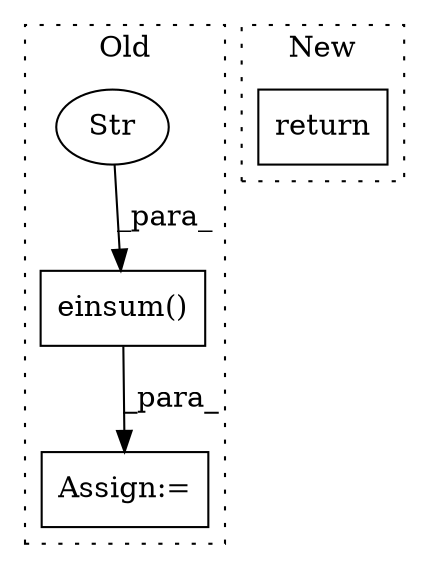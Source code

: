digraph G {
subgraph cluster0 {
1 [label="einsum()" a="75" s="6748,6786" l="13,1" shape="box"];
3 [label="Str" a="66" s="6761" l="18" shape="ellipse"];
4 [label="Assign:=" a="68" s="6745" l="3" shape="box"];
label = "Old";
style="dotted";
}
subgraph cluster1 {
2 [label="return" a="93" s="1058" l="7" shape="box"];
label = "New";
style="dotted";
}
1 -> 4 [label="_para_"];
3 -> 1 [label="_para_"];
}